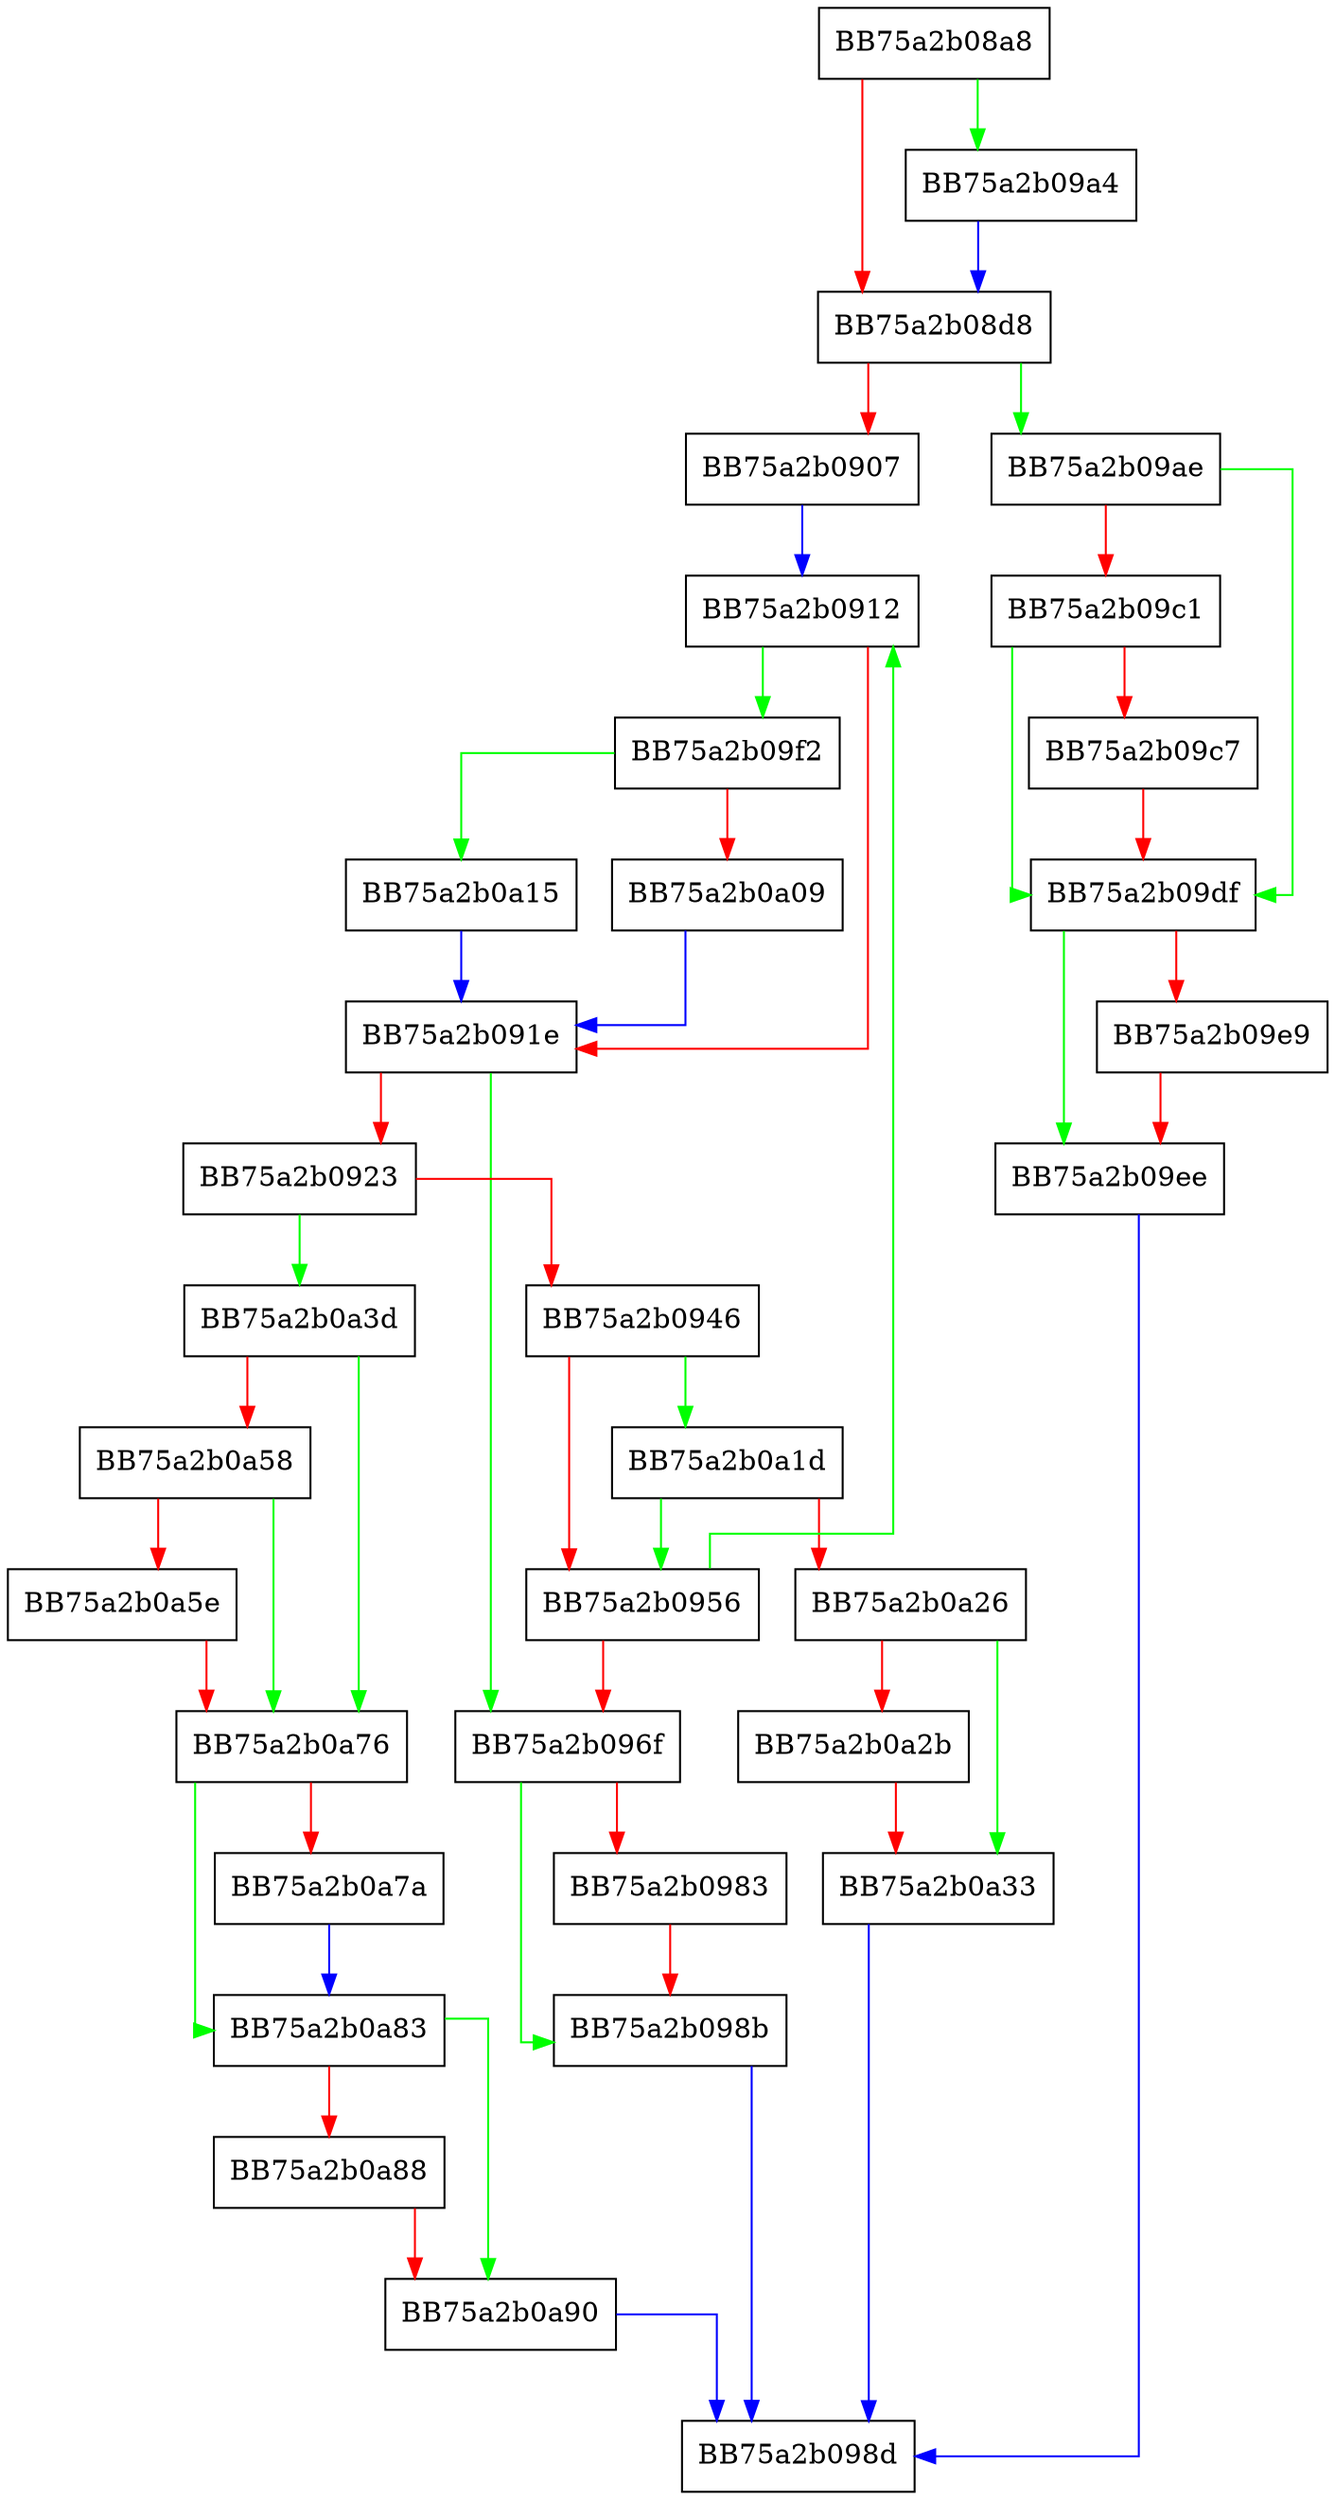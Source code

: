 digraph HashFileHandle {
  node [shape="box"];
  graph [splines=ortho];
  BB75a2b08a8 -> BB75a2b09a4 [color="green"];
  BB75a2b08a8 -> BB75a2b08d8 [color="red"];
  BB75a2b08d8 -> BB75a2b09ae [color="green"];
  BB75a2b08d8 -> BB75a2b0907 [color="red"];
  BB75a2b0907 -> BB75a2b0912 [color="blue"];
  BB75a2b0912 -> BB75a2b09f2 [color="green"];
  BB75a2b0912 -> BB75a2b091e [color="red"];
  BB75a2b091e -> BB75a2b096f [color="green"];
  BB75a2b091e -> BB75a2b0923 [color="red"];
  BB75a2b0923 -> BB75a2b0a3d [color="green"];
  BB75a2b0923 -> BB75a2b0946 [color="red"];
  BB75a2b0946 -> BB75a2b0a1d [color="green"];
  BB75a2b0946 -> BB75a2b0956 [color="red"];
  BB75a2b0956 -> BB75a2b0912 [color="green"];
  BB75a2b0956 -> BB75a2b096f [color="red"];
  BB75a2b096f -> BB75a2b098b [color="green"];
  BB75a2b096f -> BB75a2b0983 [color="red"];
  BB75a2b0983 -> BB75a2b098b [color="red"];
  BB75a2b098b -> BB75a2b098d [color="blue"];
  BB75a2b09a4 -> BB75a2b08d8 [color="blue"];
  BB75a2b09ae -> BB75a2b09df [color="green"];
  BB75a2b09ae -> BB75a2b09c1 [color="red"];
  BB75a2b09c1 -> BB75a2b09df [color="green"];
  BB75a2b09c1 -> BB75a2b09c7 [color="red"];
  BB75a2b09c7 -> BB75a2b09df [color="red"];
  BB75a2b09df -> BB75a2b09ee [color="green"];
  BB75a2b09df -> BB75a2b09e9 [color="red"];
  BB75a2b09e9 -> BB75a2b09ee [color="red"];
  BB75a2b09ee -> BB75a2b098d [color="blue"];
  BB75a2b09f2 -> BB75a2b0a15 [color="green"];
  BB75a2b09f2 -> BB75a2b0a09 [color="red"];
  BB75a2b0a09 -> BB75a2b091e [color="blue"];
  BB75a2b0a15 -> BB75a2b091e [color="blue"];
  BB75a2b0a1d -> BB75a2b0956 [color="green"];
  BB75a2b0a1d -> BB75a2b0a26 [color="red"];
  BB75a2b0a26 -> BB75a2b0a33 [color="green"];
  BB75a2b0a26 -> BB75a2b0a2b [color="red"];
  BB75a2b0a2b -> BB75a2b0a33 [color="red"];
  BB75a2b0a33 -> BB75a2b098d [color="blue"];
  BB75a2b0a3d -> BB75a2b0a76 [color="green"];
  BB75a2b0a3d -> BB75a2b0a58 [color="red"];
  BB75a2b0a58 -> BB75a2b0a76 [color="green"];
  BB75a2b0a58 -> BB75a2b0a5e [color="red"];
  BB75a2b0a5e -> BB75a2b0a76 [color="red"];
  BB75a2b0a76 -> BB75a2b0a83 [color="green"];
  BB75a2b0a76 -> BB75a2b0a7a [color="red"];
  BB75a2b0a7a -> BB75a2b0a83 [color="blue"];
  BB75a2b0a83 -> BB75a2b0a90 [color="green"];
  BB75a2b0a83 -> BB75a2b0a88 [color="red"];
  BB75a2b0a88 -> BB75a2b0a90 [color="red"];
  BB75a2b0a90 -> BB75a2b098d [color="blue"];
}